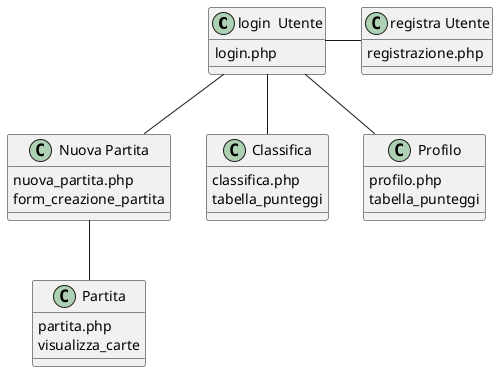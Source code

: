 @startuml

"login  Utente" -- "Nuova Partita"
"Nuova Partita" -- "Partita"
"login  Utente" -- "Classifica"

"login  Utente" -- "Profilo"

"login  Utente" -right- "registra Utente"

' "login  Utente" -- "Nuova Partita"

class "Nuova Partita" {
    nuova_partita.php
    form_creazione_partita
}
class "Partita" {
    partita.php
    visualizza_carte
}
class "Classifica" {
    classifica.php
    tabella_punteggi
}
class "registra Utente" {
    registrazione.php
}

class "login  Utente" {
    login.php
}

class "Profilo" {
    profilo.php
    tabella_punteggi
}
 

@enduml